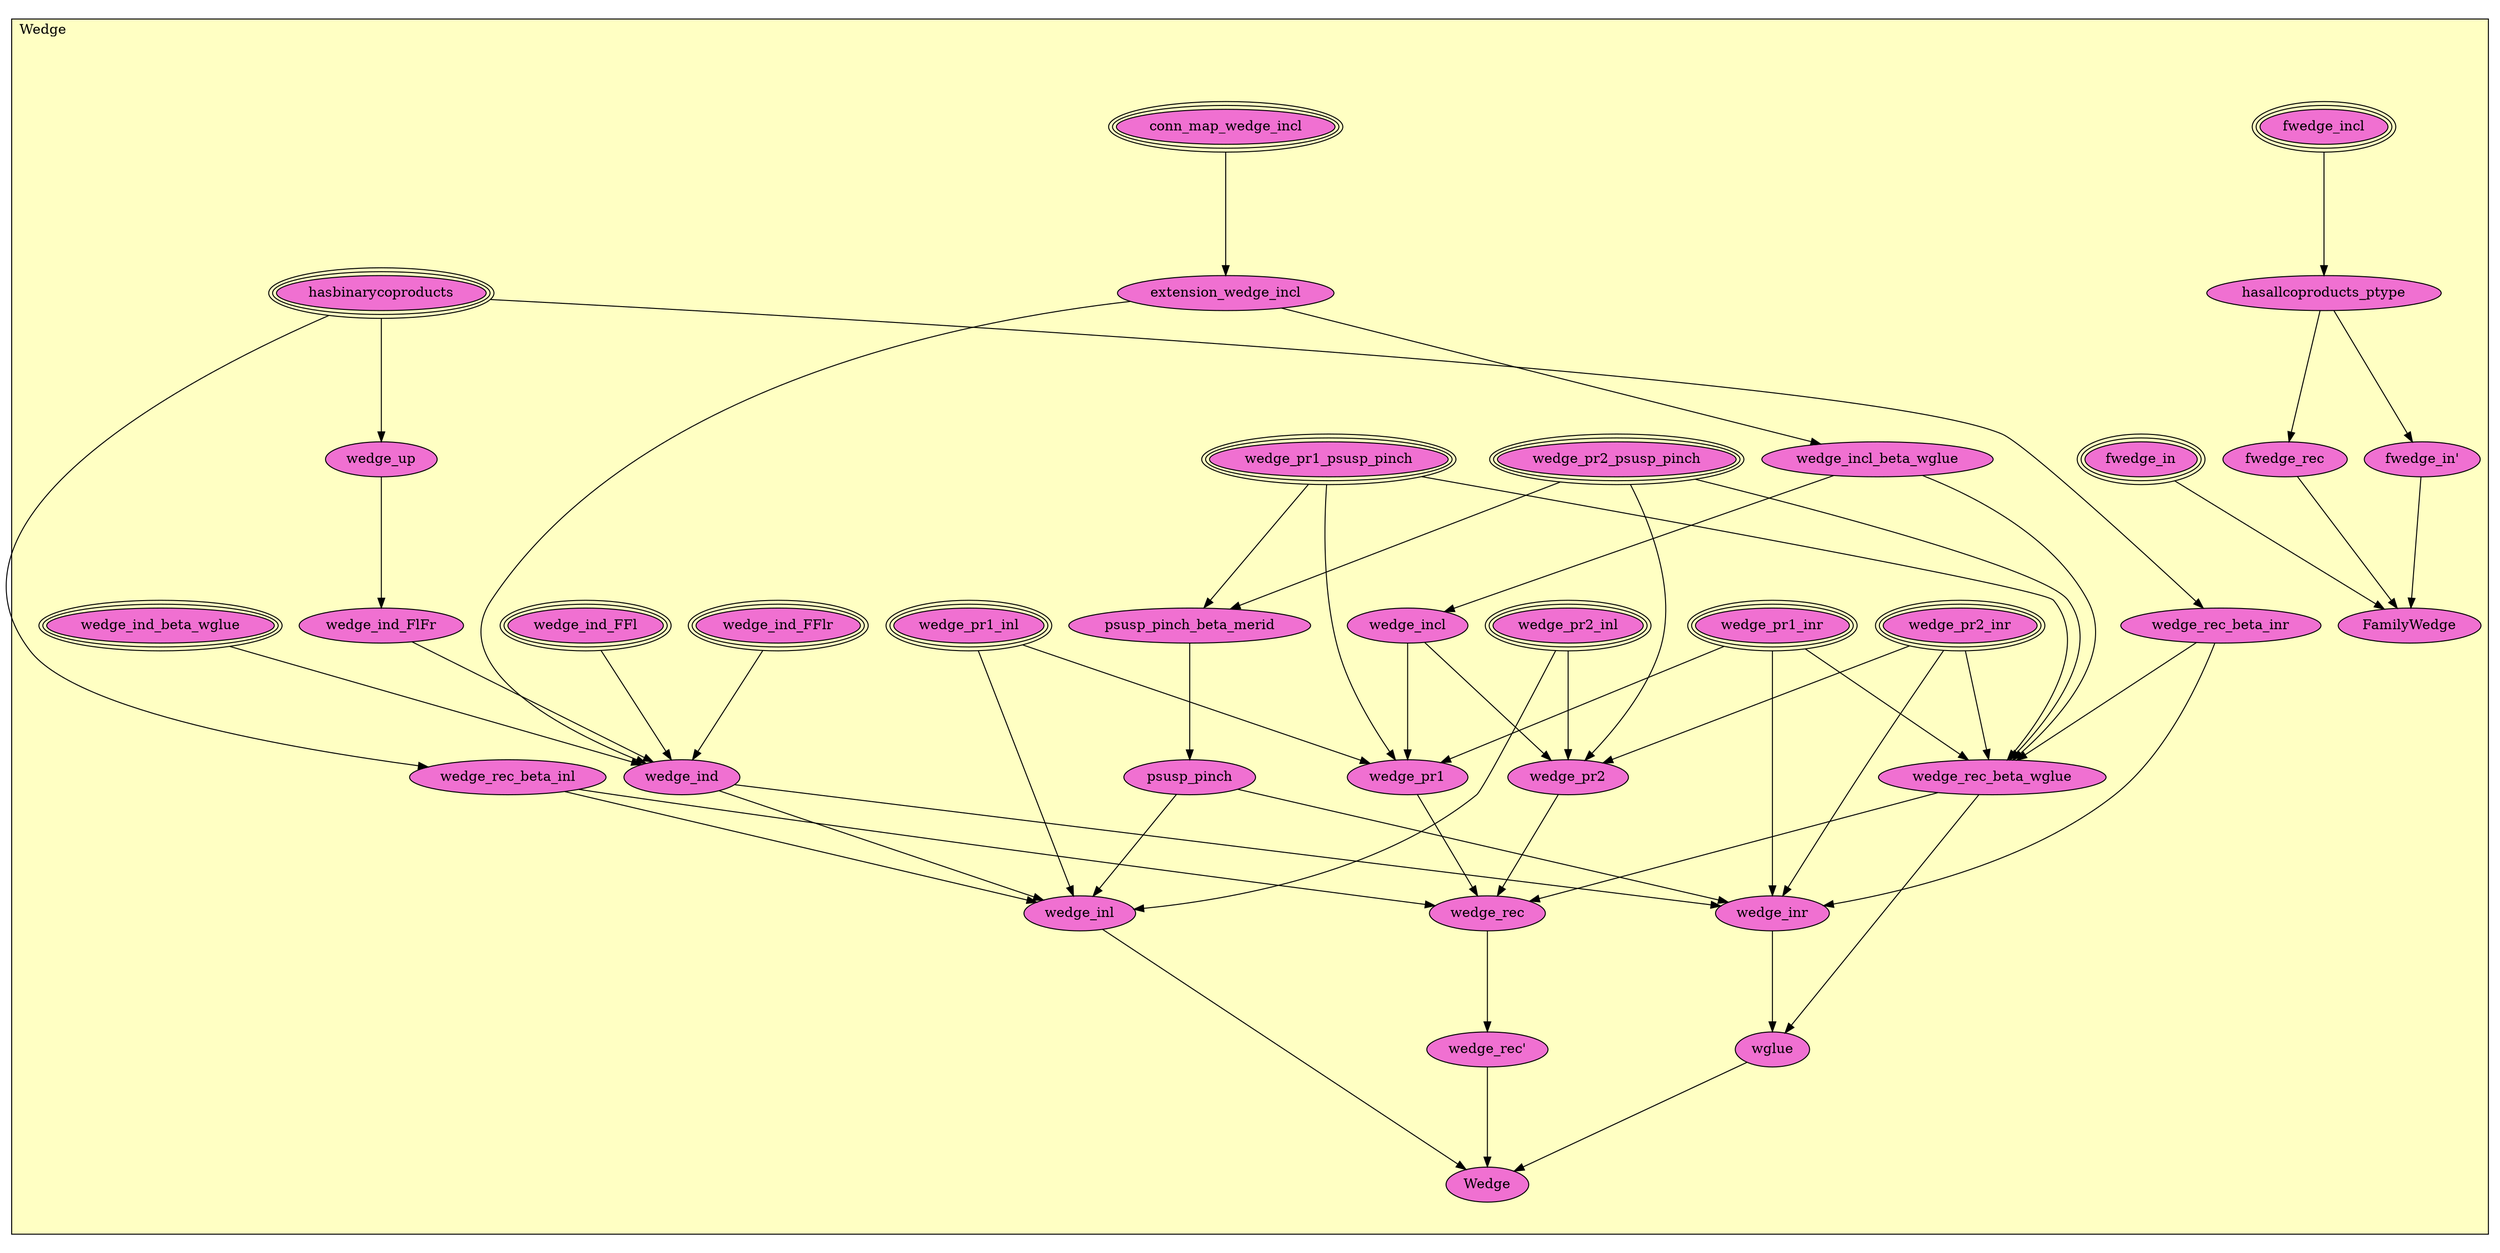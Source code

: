 digraph HoTT_Homotopy_Wedge {
  graph [ratio=0.5]
  node [style=filled]
Wedge_conn_map_wedge_incl [label="conn_map_wedge_incl", URL=<Wedge.html#conn_map_wedge_incl>, peripheries=3, fillcolor="#F070D1"] ;
Wedge_extension_wedge_incl [label="extension_wedge_incl", URL=<Wedge.html#extension_wedge_incl>, fillcolor="#F070D1"] ;
Wedge_wedge_pr2_psusp_pinch [label="wedge_pr2_psusp_pinch", URL=<Wedge.html#wedge_pr2_psusp_pinch>, peripheries=3, fillcolor="#F070D1"] ;
Wedge_wedge_pr1_psusp_pinch [label="wedge_pr1_psusp_pinch", URL=<Wedge.html#wedge_pr1_psusp_pinch>, peripheries=3, fillcolor="#F070D1"] ;
Wedge_psusp_pinch_beta_merid [label="psusp_pinch_beta_merid", URL=<Wedge.html#psusp_pinch_beta_merid>, fillcolor="#F070D1"] ;
Wedge_psusp_pinch [label="psusp_pinch", URL=<Wedge.html#psusp_pinch>, fillcolor="#F070D1"] ;
Wedge_fwedge_incl [label="fwedge_incl", URL=<Wedge.html#fwedge_incl>, peripheries=3, fillcolor="#F070D1"] ;
Wedge_hasallcoproducts_ptype [label="hasallcoproducts_ptype", URL=<Wedge.html#hasallcoproducts_ptype>, fillcolor="#F070D1"] ;
Wedge_fwedge_rec [label="fwedge_rec", URL=<Wedge.html#fwedge_rec>, fillcolor="#F070D1"] ;
Wedge_fwedge_in [label="fwedge_in", URL=<Wedge.html#fwedge_in>, peripheries=3, fillcolor="#F070D1"] ;
Wedge_fwedge_in_ [label="fwedge_in'", URL=<Wedge.html#fwedge_in'>, fillcolor="#F070D1"] ;
Wedge_FamilyWedge [label="FamilyWedge", URL=<Wedge.html#FamilyWedge>, fillcolor="#F070D1"] ;
Wedge_wedge_pr2_inr [label="wedge_pr2_inr", URL=<Wedge.html#wedge_pr2_inr>, peripheries=3, fillcolor="#F070D1"] ;
Wedge_wedge_pr2_inl [label="wedge_pr2_inl", URL=<Wedge.html#wedge_pr2_inl>, peripheries=3, fillcolor="#F070D1"] ;
Wedge_wedge_pr1_inr [label="wedge_pr1_inr", URL=<Wedge.html#wedge_pr1_inr>, peripheries=3, fillcolor="#F070D1"] ;
Wedge_wedge_pr1_inl [label="wedge_pr1_inl", URL=<Wedge.html#wedge_pr1_inl>, peripheries=3, fillcolor="#F070D1"] ;
Wedge_hasbinarycoproducts [label="hasbinarycoproducts", URL=<Wedge.html#hasbinarycoproducts>, peripheries=3, fillcolor="#F070D1"] ;
Wedge_wedge_up [label="wedge_up", URL=<Wedge.html#wedge_up>, fillcolor="#F070D1"] ;
Wedge_wedge_ind_FFlr [label="wedge_ind_FFlr", URL=<Wedge.html#wedge_ind_FFlr>, peripheries=3, fillcolor="#F070D1"] ;
Wedge_wedge_ind_FFl [label="wedge_ind_FFl", URL=<Wedge.html#wedge_ind_FFl>, peripheries=3, fillcolor="#F070D1"] ;
Wedge_wedge_ind_FlFr [label="wedge_ind_FlFr", URL=<Wedge.html#wedge_ind_FlFr>, fillcolor="#F070D1"] ;
Wedge_wedge_ind_beta_wglue [label="wedge_ind_beta_wglue", URL=<Wedge.html#wedge_ind_beta_wglue>, peripheries=3, fillcolor="#F070D1"] ;
Wedge_wedge_ind [label="wedge_ind", URL=<Wedge.html#wedge_ind>, fillcolor="#F070D1"] ;
Wedge_wedge_incl_beta_wglue [label="wedge_incl_beta_wglue", URL=<Wedge.html#wedge_incl_beta_wglue>, fillcolor="#F070D1"] ;
Wedge_wedge_incl [label="wedge_incl", URL=<Wedge.html#wedge_incl>, fillcolor="#F070D1"] ;
Wedge_wedge_pr2 [label="wedge_pr2", URL=<Wedge.html#wedge_pr2>, fillcolor="#F070D1"] ;
Wedge_wedge_pr1 [label="wedge_pr1", URL=<Wedge.html#wedge_pr1>, fillcolor="#F070D1"] ;
Wedge_wedge_rec_beta_inr [label="wedge_rec_beta_inr", URL=<Wedge.html#wedge_rec_beta_inr>, fillcolor="#F070D1"] ;
Wedge_wedge_rec_beta_inl [label="wedge_rec_beta_inl", URL=<Wedge.html#wedge_rec_beta_inl>, fillcolor="#F070D1"] ;
Wedge_wedge_rec_beta_wglue [label="wedge_rec_beta_wglue", URL=<Wedge.html#wedge_rec_beta_wglue>, fillcolor="#F070D1"] ;
Wedge_wedge_rec [label="wedge_rec", URL=<Wedge.html#wedge_rec>, fillcolor="#F070D1"] ;
Wedge_wedge_rec_ [label="wedge_rec'", URL=<Wedge.html#wedge_rec'>, fillcolor="#F070D1"] ;
Wedge_wedge_inr [label="wedge_inr", URL=<Wedge.html#wedge_inr>, fillcolor="#F070D1"] ;
Wedge_wedge_inl [label="wedge_inl", URL=<Wedge.html#wedge_inl>, fillcolor="#F070D1"] ;
Wedge_wglue [label="wglue", URL=<Wedge.html#wglue>, fillcolor="#F070D1"] ;
Wedge_Wedge [label="Wedge", URL=<Wedge.html#Wedge>, fillcolor="#F070D1"] ;
  Wedge_conn_map_wedge_incl -> Wedge_extension_wedge_incl [] ;
  Wedge_extension_wedge_incl -> Wedge_wedge_ind [] ;
  Wedge_extension_wedge_incl -> Wedge_wedge_incl_beta_wglue [] ;
  Wedge_wedge_pr2_psusp_pinch -> Wedge_psusp_pinch_beta_merid [] ;
  Wedge_wedge_pr2_psusp_pinch -> Wedge_wedge_pr2 [] ;
  Wedge_wedge_pr2_psusp_pinch -> Wedge_wedge_rec_beta_wglue [] ;
  Wedge_wedge_pr1_psusp_pinch -> Wedge_psusp_pinch_beta_merid [] ;
  Wedge_wedge_pr1_psusp_pinch -> Wedge_wedge_pr1 [] ;
  Wedge_wedge_pr1_psusp_pinch -> Wedge_wedge_rec_beta_wglue [] ;
  Wedge_psusp_pinch_beta_merid -> Wedge_psusp_pinch [] ;
  Wedge_psusp_pinch -> Wedge_wedge_inr [] ;
  Wedge_psusp_pinch -> Wedge_wedge_inl [] ;
  Wedge_fwedge_incl -> Wedge_hasallcoproducts_ptype [] ;
  Wedge_hasallcoproducts_ptype -> Wedge_fwedge_rec [] ;
  Wedge_hasallcoproducts_ptype -> Wedge_fwedge_in_ [] ;
  Wedge_fwedge_rec -> Wedge_FamilyWedge [] ;
  Wedge_fwedge_in -> Wedge_FamilyWedge [] ;
  Wedge_fwedge_in_ -> Wedge_FamilyWedge [] ;
  Wedge_wedge_pr2_inr -> Wedge_wedge_pr2 [] ;
  Wedge_wedge_pr2_inr -> Wedge_wedge_rec_beta_wglue [] ;
  Wedge_wedge_pr2_inr -> Wedge_wedge_inr [] ;
  Wedge_wedge_pr2_inl -> Wedge_wedge_pr2 [] ;
  Wedge_wedge_pr2_inl -> Wedge_wedge_inl [] ;
  Wedge_wedge_pr1_inr -> Wedge_wedge_pr1 [] ;
  Wedge_wedge_pr1_inr -> Wedge_wedge_rec_beta_wglue [] ;
  Wedge_wedge_pr1_inr -> Wedge_wedge_inr [] ;
  Wedge_wedge_pr1_inl -> Wedge_wedge_pr1 [] ;
  Wedge_wedge_pr1_inl -> Wedge_wedge_inl [] ;
  Wedge_hasbinarycoproducts -> Wedge_wedge_up [] ;
  Wedge_hasbinarycoproducts -> Wedge_wedge_rec_beta_inr [] ;
  Wedge_hasbinarycoproducts -> Wedge_wedge_rec_beta_inl [] ;
  Wedge_wedge_up -> Wedge_wedge_ind_FlFr [] ;
  Wedge_wedge_ind_FFlr -> Wedge_wedge_ind [] ;
  Wedge_wedge_ind_FFl -> Wedge_wedge_ind [] ;
  Wedge_wedge_ind_FlFr -> Wedge_wedge_ind [] ;
  Wedge_wedge_ind_beta_wglue -> Wedge_wedge_ind [] ;
  Wedge_wedge_ind -> Wedge_wedge_inr [] ;
  Wedge_wedge_ind -> Wedge_wedge_inl [] ;
  Wedge_wedge_incl_beta_wglue -> Wedge_wedge_incl [] ;
  Wedge_wedge_incl_beta_wglue -> Wedge_wedge_rec_beta_wglue [] ;
  Wedge_wedge_incl -> Wedge_wedge_pr2 [] ;
  Wedge_wedge_incl -> Wedge_wedge_pr1 [] ;
  Wedge_wedge_pr2 -> Wedge_wedge_rec [] ;
  Wedge_wedge_pr1 -> Wedge_wedge_rec [] ;
  Wedge_wedge_rec_beta_inr -> Wedge_wedge_rec_beta_wglue [] ;
  Wedge_wedge_rec_beta_inr -> Wedge_wedge_inr [] ;
  Wedge_wedge_rec_beta_inl -> Wedge_wedge_rec [] ;
  Wedge_wedge_rec_beta_inl -> Wedge_wedge_inl [] ;
  Wedge_wedge_rec_beta_wglue -> Wedge_wedge_rec [] ;
  Wedge_wedge_rec_beta_wglue -> Wedge_wglue [] ;
  Wedge_wedge_rec -> Wedge_wedge_rec_ [] ;
  Wedge_wedge_rec_ -> Wedge_Wedge [] ;
  Wedge_wedge_inr -> Wedge_wglue [] ;
  Wedge_wedge_inl -> Wedge_Wedge [] ;
  Wedge_wglue -> Wedge_Wedge [] ;
subgraph cluster_Wedge { label="Wedge"; fillcolor="#FFFFC3"; labeljust=l; style=filled 
Wedge_Wedge; Wedge_wglue; Wedge_wedge_inl; Wedge_wedge_inr; Wedge_wedge_rec_; Wedge_wedge_rec; Wedge_wedge_rec_beta_wglue; Wedge_wedge_rec_beta_inl; Wedge_wedge_rec_beta_inr; Wedge_wedge_pr1; Wedge_wedge_pr2; Wedge_wedge_incl; Wedge_wedge_incl_beta_wglue; Wedge_wedge_ind; Wedge_wedge_ind_beta_wglue; Wedge_wedge_ind_FlFr; Wedge_wedge_ind_FFl; Wedge_wedge_ind_FFlr; Wedge_wedge_up; Wedge_hasbinarycoproducts; Wedge_wedge_pr1_inl; Wedge_wedge_pr1_inr; Wedge_wedge_pr2_inl; Wedge_wedge_pr2_inr; Wedge_FamilyWedge; Wedge_fwedge_in_; Wedge_fwedge_in; Wedge_fwedge_rec; Wedge_hasallcoproducts_ptype; Wedge_fwedge_incl; Wedge_psusp_pinch; Wedge_psusp_pinch_beta_merid; Wedge_wedge_pr1_psusp_pinch; Wedge_wedge_pr2_psusp_pinch; Wedge_extension_wedge_incl; Wedge_conn_map_wedge_incl; };
} /* END */
